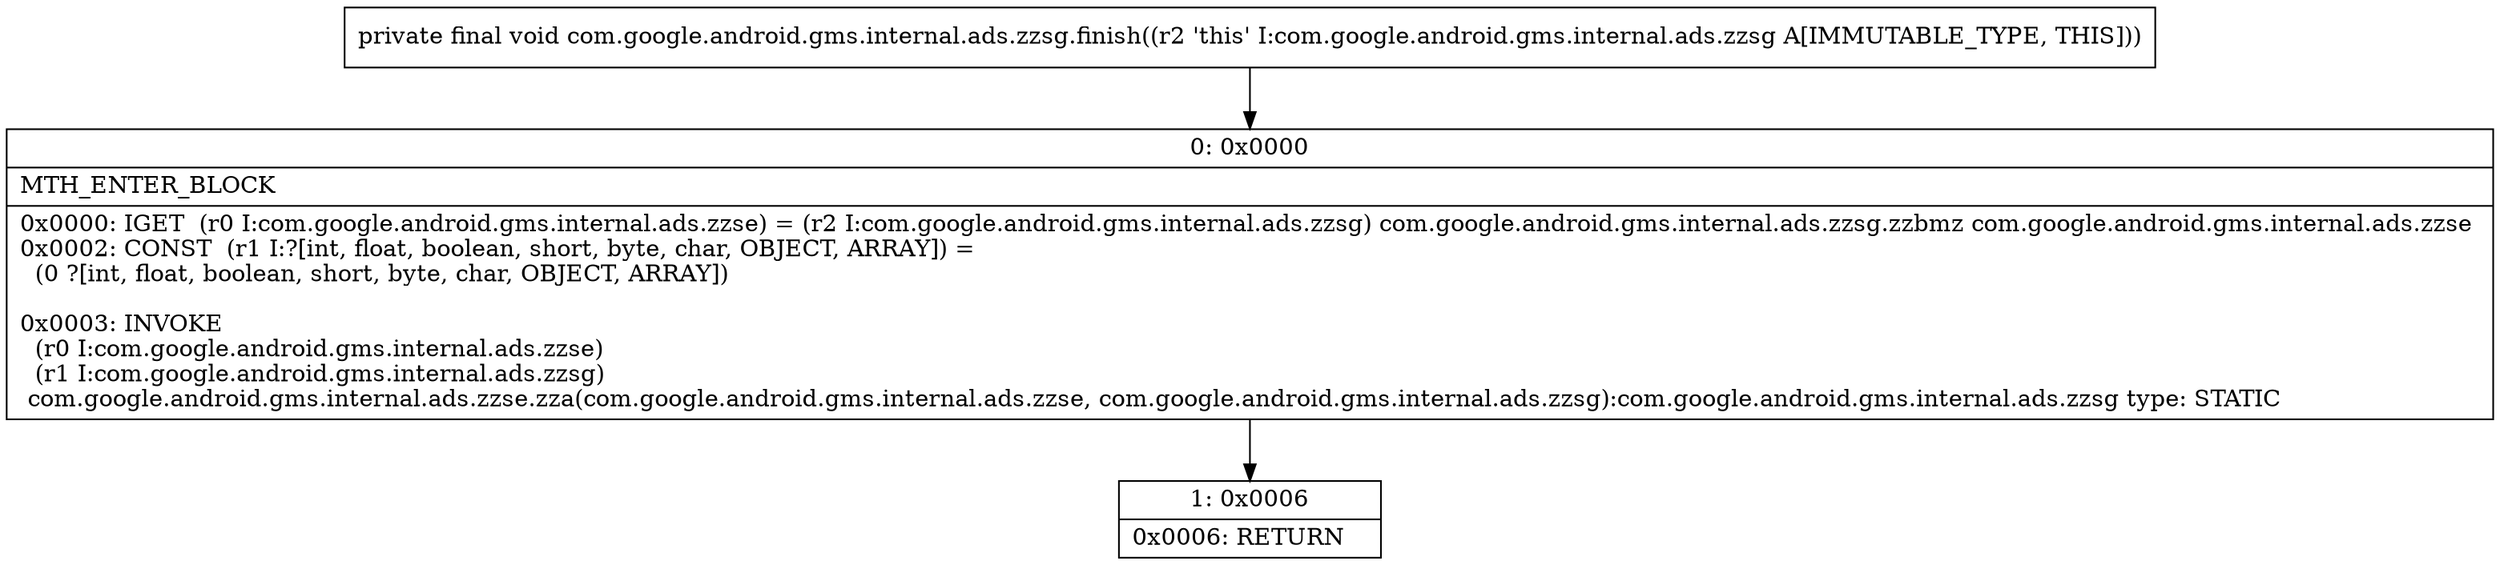 digraph "CFG forcom.google.android.gms.internal.ads.zzsg.finish()V" {
Node_0 [shape=record,label="{0\:\ 0x0000|MTH_ENTER_BLOCK\l|0x0000: IGET  (r0 I:com.google.android.gms.internal.ads.zzse) = (r2 I:com.google.android.gms.internal.ads.zzsg) com.google.android.gms.internal.ads.zzsg.zzbmz com.google.android.gms.internal.ads.zzse \l0x0002: CONST  (r1 I:?[int, float, boolean, short, byte, char, OBJECT, ARRAY]) = \l  (0 ?[int, float, boolean, short, byte, char, OBJECT, ARRAY])\l \l0x0003: INVOKE  \l  (r0 I:com.google.android.gms.internal.ads.zzse)\l  (r1 I:com.google.android.gms.internal.ads.zzsg)\l com.google.android.gms.internal.ads.zzse.zza(com.google.android.gms.internal.ads.zzse, com.google.android.gms.internal.ads.zzsg):com.google.android.gms.internal.ads.zzsg type: STATIC \l}"];
Node_1 [shape=record,label="{1\:\ 0x0006|0x0006: RETURN   \l}"];
MethodNode[shape=record,label="{private final void com.google.android.gms.internal.ads.zzsg.finish((r2 'this' I:com.google.android.gms.internal.ads.zzsg A[IMMUTABLE_TYPE, THIS])) }"];
MethodNode -> Node_0;
Node_0 -> Node_1;
}

